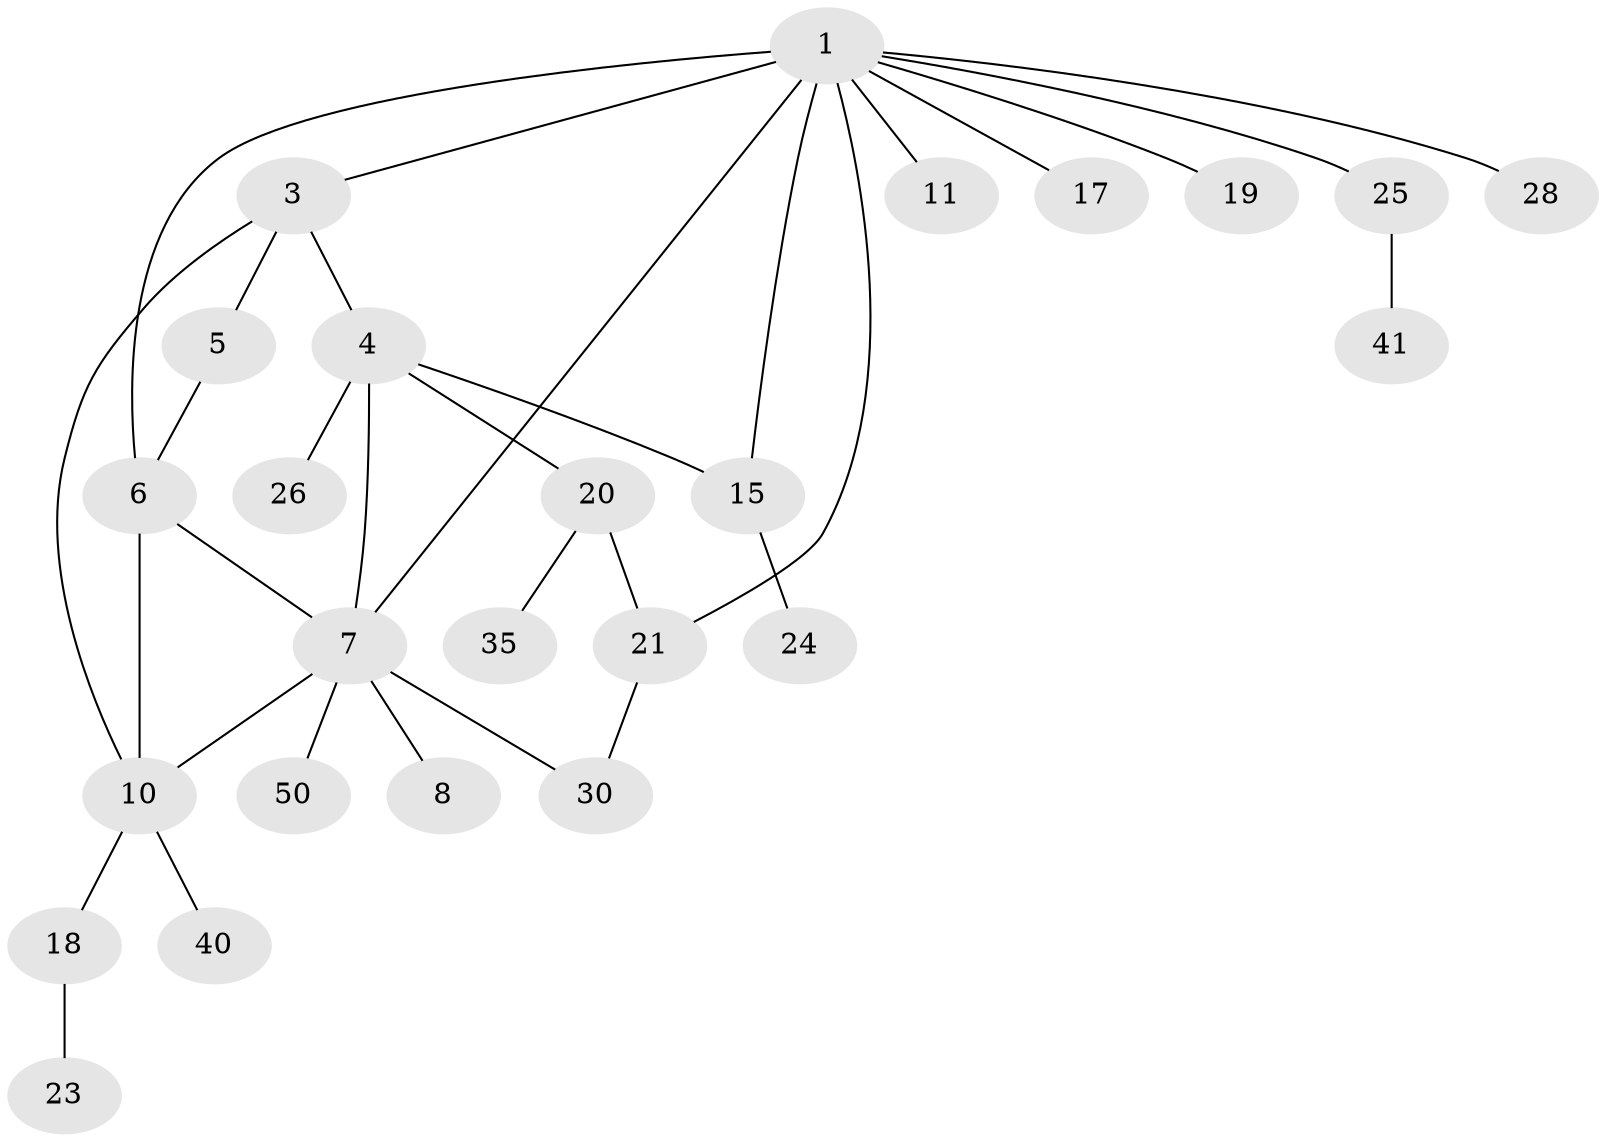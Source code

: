 // original degree distribution, {8: 0.02, 5: 0.04, 4: 0.08, 6: 0.04, 9: 0.02, 2: 0.18, 3: 0.12, 1: 0.5}
// Generated by graph-tools (version 1.1) at 2025/15/03/09/25 04:15:48]
// undirected, 25 vertices, 32 edges
graph export_dot {
graph [start="1"]
  node [color=gray90,style=filled];
  1 [super="+2"];
  3;
  4 [super="+31"];
  5 [super="+43+48+16+12"];
  6 [super="+9"];
  7 [super="+14+22"];
  8 [super="+36"];
  10 [super="+13"];
  11 [super="+38+34"];
  15 [super="+33"];
  17;
  18 [super="+44"];
  19 [super="+47"];
  20 [super="+49"];
  21 [super="+37"];
  23 [super="+27"];
  24;
  25;
  26;
  28 [super="+45"];
  30 [super="+46"];
  35;
  40;
  41;
  50;
  1 -- 3;
  1 -- 15;
  1 -- 17;
  1 -- 19;
  1 -- 21;
  1 -- 25;
  1 -- 6 [weight=2];
  1 -- 7;
  1 -- 11;
  1 -- 28;
  3 -- 4;
  3 -- 5;
  3 -- 10;
  4 -- 7;
  4 -- 15;
  4 -- 20;
  4 -- 26;
  5 -- 6;
  6 -- 7;
  6 -- 10;
  7 -- 8;
  7 -- 10;
  7 -- 30;
  7 -- 50;
  10 -- 18;
  10 -- 40;
  15 -- 24;
  18 -- 23;
  20 -- 21;
  20 -- 35;
  21 -- 30;
  25 -- 41;
}
